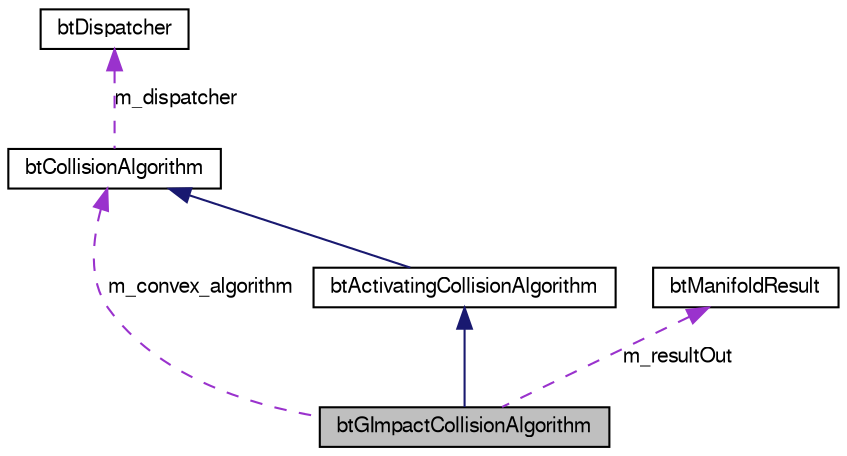 digraph G
{
  bgcolor="transparent";
  edge [fontname="FreeSans",fontsize=10,labelfontname="FreeSans",labelfontsize=10];
  node [fontname="FreeSans",fontsize=10,shape=record];
  Node1 [label="btGImpactCollisionAlgorithm",height=0.2,width=0.4,color="black", fillcolor="grey75", style="filled" fontcolor="black"];
  Node2 -> Node1 [dir=back,color="midnightblue",fontsize=10,style="solid"];
  Node2 [label="btActivatingCollisionAlgorithm",height=0.2,width=0.4,color="black",URL="$classbt_activating_collision_algorithm.html",tooltip="This class is not enabled yet (work-in-progress) to more aggressively activate objects..."];
  Node3 -> Node2 [dir=back,color="midnightblue",fontsize=10,style="solid"];
  Node3 [label="btCollisionAlgorithm",height=0.2,width=0.4,color="black",URL="$classbt_collision_algorithm.html"];
  Node4 -> Node3 [dir=back,color="darkorchid3",fontsize=10,style="dashed",label="m_dispatcher"];
  Node4 [label="btDispatcher",height=0.2,width=0.4,color="black",URL="$classbt_dispatcher.html"];
  Node5 -> Node1 [dir=back,color="darkorchid3",fontsize=10,style="dashed",label="m_resultOut"];
  Node5 [label="btManifoldResult",height=0.2,width=0.4,color="black",URL="$classbt_manifold_result.html",tooltip="btManifoldResult is a helper class to manage contact results."];
  Node3 -> Node1 [dir=back,color="darkorchid3",fontsize=10,style="dashed",label="m_convex_algorithm"];
}
